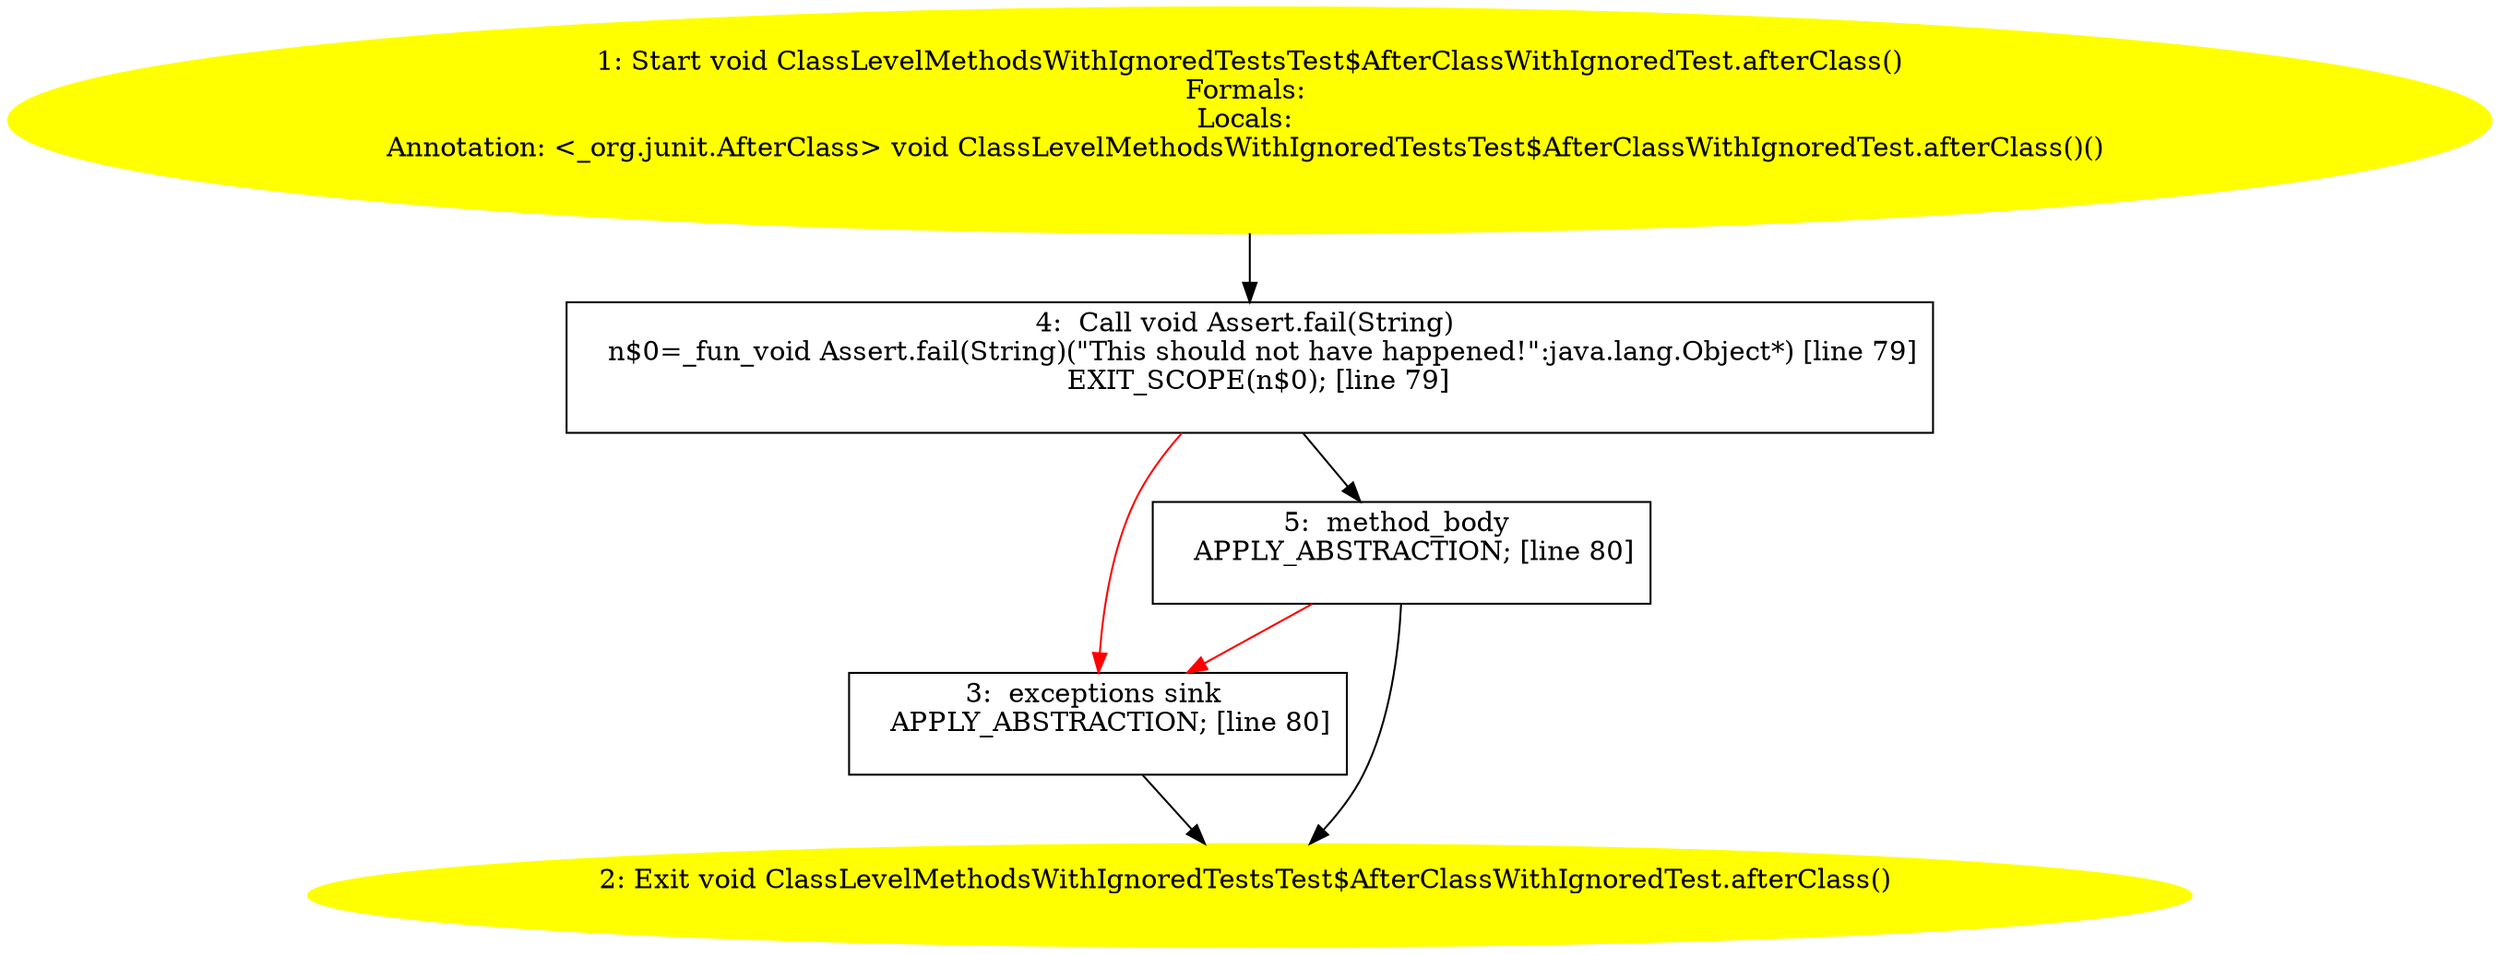 /* @generated */
digraph cfg {
"org.junit.tests.running.classes.ClassLevelMethodsWithIgnoredTestsTest$AfterClassWithIgnoredTest.afte.1f5ff7702c15006ee6115ba7d1f16731_1" [label="1: Start void ClassLevelMethodsWithIgnoredTestsTest$AfterClassWithIgnoredTest.afterClass()\nFormals: \nLocals: \nAnnotation: <_org.junit.AfterClass> void ClassLevelMethodsWithIgnoredTestsTest$AfterClassWithIgnoredTest.afterClass()() \n  " color=yellow style=filled]
	

	 "org.junit.tests.running.classes.ClassLevelMethodsWithIgnoredTestsTest$AfterClassWithIgnoredTest.afte.1f5ff7702c15006ee6115ba7d1f16731_1" -> "org.junit.tests.running.classes.ClassLevelMethodsWithIgnoredTestsTest$AfterClassWithIgnoredTest.afte.1f5ff7702c15006ee6115ba7d1f16731_4" ;
"org.junit.tests.running.classes.ClassLevelMethodsWithIgnoredTestsTest$AfterClassWithIgnoredTest.afte.1f5ff7702c15006ee6115ba7d1f16731_2" [label="2: Exit void ClassLevelMethodsWithIgnoredTestsTest$AfterClassWithIgnoredTest.afterClass() \n  " color=yellow style=filled]
	

"org.junit.tests.running.classes.ClassLevelMethodsWithIgnoredTestsTest$AfterClassWithIgnoredTest.afte.1f5ff7702c15006ee6115ba7d1f16731_3" [label="3:  exceptions sink \n   APPLY_ABSTRACTION; [line 80]\n " shape="box"]
	

	 "org.junit.tests.running.classes.ClassLevelMethodsWithIgnoredTestsTest$AfterClassWithIgnoredTest.afte.1f5ff7702c15006ee6115ba7d1f16731_3" -> "org.junit.tests.running.classes.ClassLevelMethodsWithIgnoredTestsTest$AfterClassWithIgnoredTest.afte.1f5ff7702c15006ee6115ba7d1f16731_2" ;
"org.junit.tests.running.classes.ClassLevelMethodsWithIgnoredTestsTest$AfterClassWithIgnoredTest.afte.1f5ff7702c15006ee6115ba7d1f16731_4" [label="4:  Call void Assert.fail(String) \n   n$0=_fun_void Assert.fail(String)(\"This should not have happened!\":java.lang.Object*) [line 79]\n  EXIT_SCOPE(n$0); [line 79]\n " shape="box"]
	

	 "org.junit.tests.running.classes.ClassLevelMethodsWithIgnoredTestsTest$AfterClassWithIgnoredTest.afte.1f5ff7702c15006ee6115ba7d1f16731_4" -> "org.junit.tests.running.classes.ClassLevelMethodsWithIgnoredTestsTest$AfterClassWithIgnoredTest.afte.1f5ff7702c15006ee6115ba7d1f16731_5" ;
	 "org.junit.tests.running.classes.ClassLevelMethodsWithIgnoredTestsTest$AfterClassWithIgnoredTest.afte.1f5ff7702c15006ee6115ba7d1f16731_4" -> "org.junit.tests.running.classes.ClassLevelMethodsWithIgnoredTestsTest$AfterClassWithIgnoredTest.afte.1f5ff7702c15006ee6115ba7d1f16731_3" [color="red" ];
"org.junit.tests.running.classes.ClassLevelMethodsWithIgnoredTestsTest$AfterClassWithIgnoredTest.afte.1f5ff7702c15006ee6115ba7d1f16731_5" [label="5:  method_body \n   APPLY_ABSTRACTION; [line 80]\n " shape="box"]
	

	 "org.junit.tests.running.classes.ClassLevelMethodsWithIgnoredTestsTest$AfterClassWithIgnoredTest.afte.1f5ff7702c15006ee6115ba7d1f16731_5" -> "org.junit.tests.running.classes.ClassLevelMethodsWithIgnoredTestsTest$AfterClassWithIgnoredTest.afte.1f5ff7702c15006ee6115ba7d1f16731_2" ;
	 "org.junit.tests.running.classes.ClassLevelMethodsWithIgnoredTestsTest$AfterClassWithIgnoredTest.afte.1f5ff7702c15006ee6115ba7d1f16731_5" -> "org.junit.tests.running.classes.ClassLevelMethodsWithIgnoredTestsTest$AfterClassWithIgnoredTest.afte.1f5ff7702c15006ee6115ba7d1f16731_3" [color="red" ];
}
